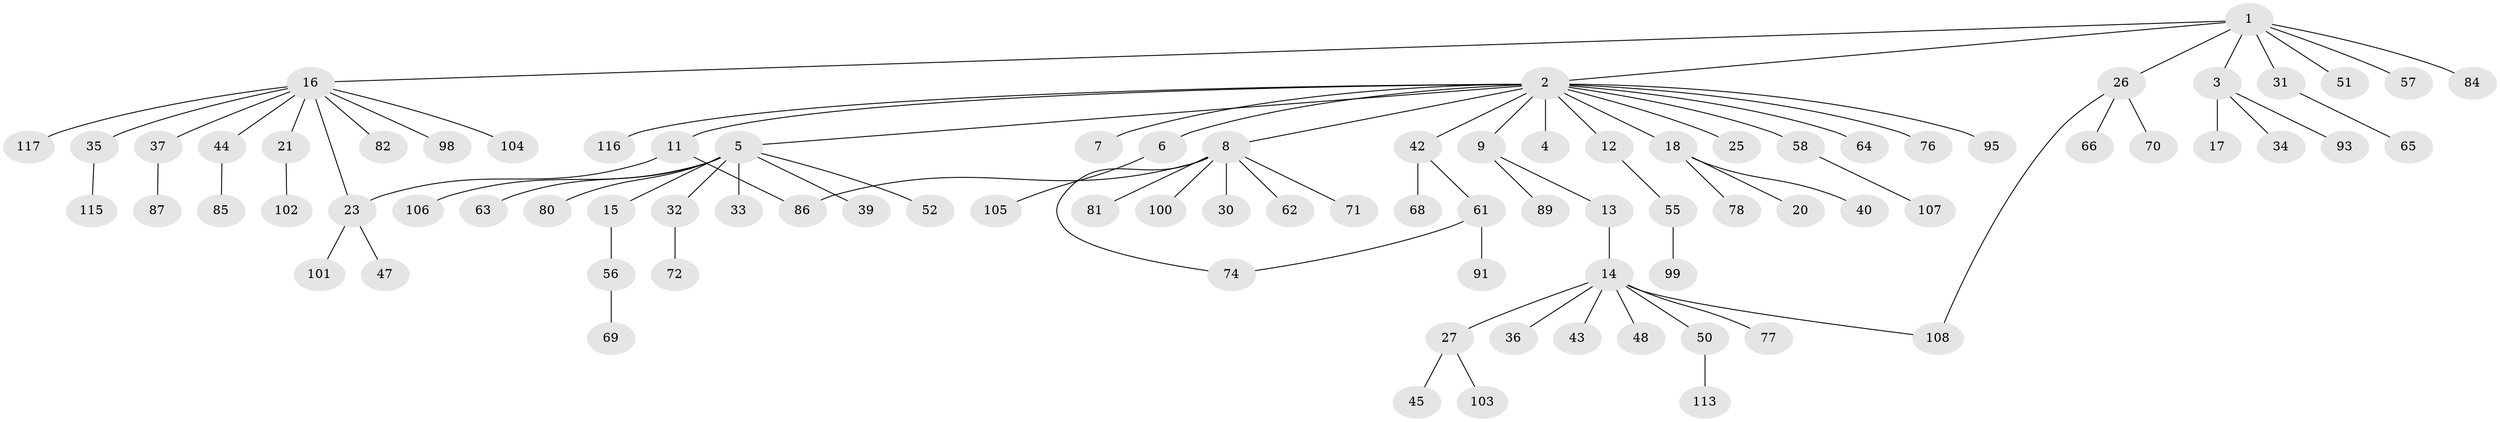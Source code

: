 // original degree distribution, {9: 0.02564102564102564, 16: 0.008547008547008548, 5: 0.017094017094017096, 1: 0.6068376068376068, 10: 0.017094017094017096, 3: 0.10256410256410256, 2: 0.18803418803418803, 4: 0.03418803418803419}
// Generated by graph-tools (version 1.1) at 2025/41/03/06/25 10:41:45]
// undirected, 87 vertices, 90 edges
graph export_dot {
graph [start="1"]
  node [color=gray90,style=filled];
  1 [super="+92"];
  2 [super="+59"];
  3 [super="+112"];
  4;
  5 [super="+29"];
  6 [super="+38"];
  7 [super="+22"];
  8 [super="+10"];
  9 [super="+110"];
  11 [super="+19"];
  12 [super="+41"];
  13 [super="+94"];
  14 [super="+54"];
  15 [super="+109"];
  16 [super="+75"];
  17;
  18 [super="+79"];
  20;
  21 [super="+24"];
  23 [super="+49"];
  25 [super="+60"];
  26 [super="+28"];
  27 [super="+46"];
  30;
  31 [super="+83"];
  32;
  33 [super="+73"];
  34;
  35;
  36;
  37;
  39;
  40;
  42 [super="+88"];
  43;
  44 [super="+67"];
  45;
  47 [super="+53"];
  48;
  50 [super="+90"];
  51;
  52;
  55;
  56;
  57;
  58 [super="+97"];
  61;
  62;
  63;
  64;
  65;
  66;
  68;
  69;
  70;
  71;
  72;
  74;
  76;
  77;
  78;
  80;
  81;
  82;
  84;
  85;
  86;
  87 [super="+96"];
  89;
  91 [super="+111"];
  93;
  95;
  98;
  99;
  100;
  101;
  102;
  103;
  104;
  105;
  106 [super="+114"];
  107;
  108;
  113;
  115;
  116;
  117;
  1 -- 2;
  1 -- 3;
  1 -- 16;
  1 -- 26;
  1 -- 31;
  1 -- 51;
  1 -- 57;
  1 -- 84;
  2 -- 4;
  2 -- 5;
  2 -- 6;
  2 -- 7;
  2 -- 8;
  2 -- 9;
  2 -- 11;
  2 -- 12;
  2 -- 18;
  2 -- 25;
  2 -- 42;
  2 -- 58;
  2 -- 64;
  2 -- 95;
  2 -- 116;
  2 -- 76;
  3 -- 17;
  3 -- 34;
  3 -- 93;
  5 -- 15;
  5 -- 32;
  5 -- 33;
  5 -- 39;
  5 -- 52;
  5 -- 63;
  5 -- 80;
  5 -- 106;
  6 -- 105;
  8 -- 30;
  8 -- 62;
  8 -- 71;
  8 -- 74;
  8 -- 81;
  8 -- 86;
  8 -- 100;
  9 -- 13;
  9 -- 89;
  11 -- 86;
  11 -- 23;
  12 -- 55;
  13 -- 14;
  14 -- 27;
  14 -- 36;
  14 -- 43;
  14 -- 48;
  14 -- 50;
  14 -- 77;
  14 -- 108;
  15 -- 56;
  16 -- 21;
  16 -- 35;
  16 -- 37;
  16 -- 44;
  16 -- 82;
  16 -- 98;
  16 -- 117;
  16 -- 104;
  16 -- 23;
  18 -- 20;
  18 -- 40;
  18 -- 78;
  21 -- 102;
  23 -- 47;
  23 -- 101;
  26 -- 66;
  26 -- 108;
  26 -- 70;
  27 -- 45;
  27 -- 103;
  31 -- 65;
  32 -- 72;
  35 -- 115;
  37 -- 87;
  42 -- 61;
  42 -- 68;
  44 -- 85;
  50 -- 113;
  55 -- 99;
  56 -- 69;
  58 -- 107;
  61 -- 74;
  61 -- 91;
}
